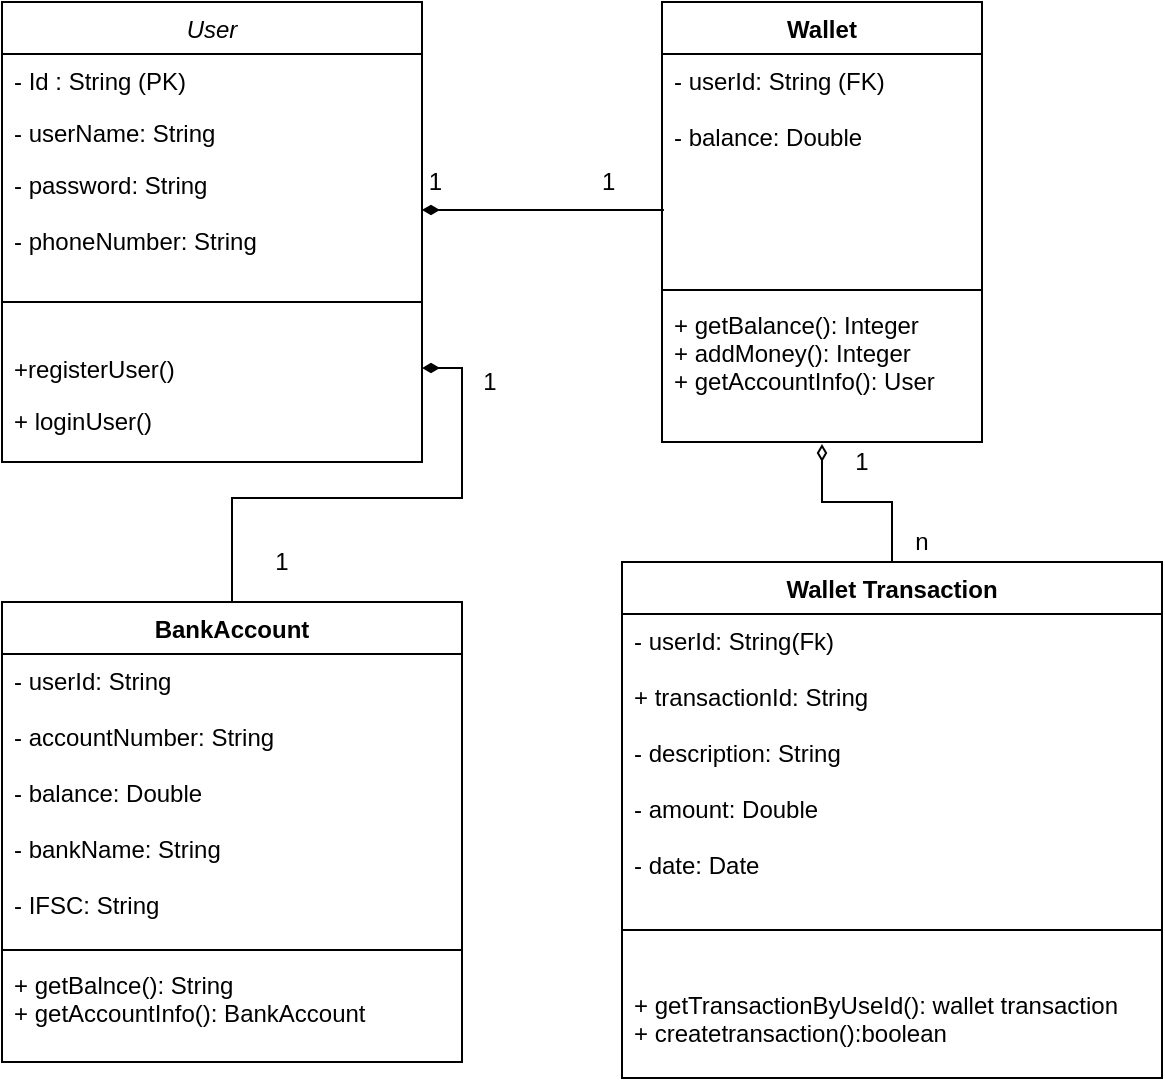 <mxfile version="13.6.2" type="device"><diagram id="C5RBs43oDa-KdzZeNtuy" name="Page-1"><mxGraphModel dx="852" dy="504" grid="1" gridSize="10" guides="1" tooltips="1" connect="1" arrows="1" fold="1" page="1" pageScale="1" pageWidth="827" pageHeight="1169" math="0" shadow="0"><root><mxCell id="WIyWlLk6GJQsqaUBKTNV-0"/><mxCell id="WIyWlLk6GJQsqaUBKTNV-1" parent="WIyWlLk6GJQsqaUBKTNV-0"/><mxCell id="zkfFHV4jXpPFQw0GAbJ--0" value="User" style="swimlane;fontStyle=2;align=center;verticalAlign=top;childLayout=stackLayout;horizontal=1;startSize=26;horizontalStack=0;resizeParent=1;resizeLast=0;collapsible=1;marginBottom=0;rounded=0;shadow=0;strokeWidth=1;" parent="WIyWlLk6GJQsqaUBKTNV-1" vertex="1"><mxGeometry x="170" y="110" width="210" height="230" as="geometry"><mxRectangle x="220" y="120" width="160" height="26" as="alternateBounds"/></mxGeometry></mxCell><mxCell id="zkfFHV4jXpPFQw0GAbJ--1" value="- Id : String (PK)" style="text;align=left;verticalAlign=top;spacingLeft=4;spacingRight=4;overflow=hidden;rotatable=0;points=[[0,0.5],[1,0.5]];portConstraint=eastwest;" parent="zkfFHV4jXpPFQw0GAbJ--0" vertex="1"><mxGeometry y="26" width="210" height="26" as="geometry"/></mxCell><mxCell id="zkfFHV4jXpPFQw0GAbJ--2" value="- userName: String" style="text;align=left;verticalAlign=top;spacingLeft=4;spacingRight=4;overflow=hidden;rotatable=0;points=[[0,0.5],[1,0.5]];portConstraint=eastwest;rounded=0;shadow=0;html=0;" parent="zkfFHV4jXpPFQw0GAbJ--0" vertex="1"><mxGeometry y="52" width="210" height="26" as="geometry"/></mxCell><mxCell id="zkfFHV4jXpPFQw0GAbJ--3" value="- password: String&#10;&#10;- phoneNumber: String&#10;&#10;" style="text;align=left;verticalAlign=top;spacingLeft=4;spacingRight=4;overflow=hidden;rotatable=0;points=[[0,0.5],[1,0.5]];portConstraint=eastwest;rounded=0;shadow=0;html=0;" parent="zkfFHV4jXpPFQw0GAbJ--0" vertex="1"><mxGeometry y="78" width="210" height="52" as="geometry"/></mxCell><mxCell id="zkfFHV4jXpPFQw0GAbJ--4" value="" style="line;html=1;strokeWidth=1;align=left;verticalAlign=middle;spacingTop=-1;spacingLeft=3;spacingRight=3;rotatable=0;labelPosition=right;points=[];portConstraint=eastwest;" parent="zkfFHV4jXpPFQw0GAbJ--0" vertex="1"><mxGeometry y="130" width="210" height="40" as="geometry"/></mxCell><mxCell id="zkfFHV4jXpPFQw0GAbJ--5" value="+registerUser()&#10;" style="text;align=left;verticalAlign=top;spacingLeft=4;spacingRight=4;overflow=hidden;rotatable=0;points=[[0,0.5],[1,0.5]];portConstraint=eastwest;" parent="zkfFHV4jXpPFQw0GAbJ--0" vertex="1"><mxGeometry y="170" width="210" height="26" as="geometry"/></mxCell><mxCell id="8zsoNKCzWBQbTGvjZarK-1" value="+ loginUser()" style="text;align=left;verticalAlign=top;spacingLeft=4;spacingRight=4;overflow=hidden;rotatable=0;points=[[0,0.5],[1,0.5]];portConstraint=eastwest;" parent="zkfFHV4jXpPFQw0GAbJ--0" vertex="1"><mxGeometry y="196" width="210" height="34" as="geometry"/></mxCell><mxCell id="8zsoNKCzWBQbTGvjZarK-2" value="Wallet" style="swimlane;fontStyle=1;align=center;verticalAlign=top;childLayout=stackLayout;horizontal=1;startSize=26;horizontalStack=0;resizeParent=1;resizeParentMax=0;resizeLast=0;collapsible=1;marginBottom=0;" parent="WIyWlLk6GJQsqaUBKTNV-1" vertex="1"><mxGeometry x="500" y="110" width="160" height="220" as="geometry"/></mxCell><mxCell id="8zsoNKCzWBQbTGvjZarK-3" value="- userId: String (FK)&#10;&#10;- balance: Double" style="text;strokeColor=none;fillColor=none;align=left;verticalAlign=top;spacingLeft=4;spacingRight=4;overflow=hidden;rotatable=0;points=[[0,0.5],[1,0.5]];portConstraint=eastwest;" parent="8zsoNKCzWBQbTGvjZarK-2" vertex="1"><mxGeometry y="26" width="160" height="114" as="geometry"/></mxCell><mxCell id="8zsoNKCzWBQbTGvjZarK-4" value="" style="line;strokeWidth=1;fillColor=none;align=left;verticalAlign=middle;spacingTop=-1;spacingLeft=3;spacingRight=3;rotatable=0;labelPosition=right;points=[];portConstraint=eastwest;" parent="8zsoNKCzWBQbTGvjZarK-2" vertex="1"><mxGeometry y="140" width="160" height="8" as="geometry"/></mxCell><mxCell id="8zsoNKCzWBQbTGvjZarK-5" value="+ getBalance(): Integer&#10;+ addMoney(): Integer&#10;+ getAccountInfo(): User" style="text;strokeColor=none;fillColor=none;align=left;verticalAlign=top;spacingLeft=4;spacingRight=4;overflow=hidden;rotatable=0;points=[[0,0.5],[1,0.5]];portConstraint=eastwest;" parent="8zsoNKCzWBQbTGvjZarK-2" vertex="1"><mxGeometry y="148" width="160" height="72" as="geometry"/></mxCell><mxCell id="8zsoNKCzWBQbTGvjZarK-9" value="Wallet Transaction" style="swimlane;fontStyle=1;align=center;verticalAlign=top;childLayout=stackLayout;horizontal=1;startSize=26;horizontalStack=0;resizeParent=1;resizeParentMax=0;resizeLast=0;collapsible=1;marginBottom=0;" parent="WIyWlLk6GJQsqaUBKTNV-1" vertex="1"><mxGeometry x="480" y="390" width="270" height="258" as="geometry"/></mxCell><mxCell id="8zsoNKCzWBQbTGvjZarK-10" value="- userId: String(Fk)&#10;&#10;+ transactionId: String&#10;&#10;- description: String&#10;&#10;- amount: Double&#10;&#10;- date: Date" style="text;strokeColor=none;fillColor=none;align=left;verticalAlign=top;spacingLeft=4;spacingRight=4;overflow=hidden;rotatable=0;points=[[0,0.5],[1,0.5]];portConstraint=eastwest;" parent="8zsoNKCzWBQbTGvjZarK-9" vertex="1"><mxGeometry y="26" width="270" height="134" as="geometry"/></mxCell><mxCell id="8zsoNKCzWBQbTGvjZarK-11" value="" style="line;strokeWidth=1;fillColor=none;align=left;verticalAlign=middle;spacingTop=-1;spacingLeft=3;spacingRight=3;rotatable=0;labelPosition=right;points=[];portConstraint=eastwest;" parent="8zsoNKCzWBQbTGvjZarK-9" vertex="1"><mxGeometry y="160" width="270" height="48" as="geometry"/></mxCell><mxCell id="8zsoNKCzWBQbTGvjZarK-12" value="+ getTransactionByUseId(): wallet transaction&#10;+ createtransaction():boolean" style="text;strokeColor=none;fillColor=none;align=left;verticalAlign=top;spacingLeft=4;spacingRight=4;overflow=hidden;rotatable=0;points=[[0,0.5],[1,0.5]];portConstraint=eastwest;" parent="8zsoNKCzWBQbTGvjZarK-9" vertex="1"><mxGeometry y="208" width="270" height="50" as="geometry"/></mxCell><mxCell id="8zsoNKCzWBQbTGvjZarK-16" style="edgeStyle=orthogonalEdgeStyle;rounded=0;orthogonalLoop=1;jettySize=auto;html=1;exitX=0.5;exitY=0;exitDx=0;exitDy=0;endArrow=diamondThin;endFill=0;entryX=0.5;entryY=1.014;entryDx=0;entryDy=0;entryPerimeter=0;" parent="WIyWlLk6GJQsqaUBKTNV-1" source="8zsoNKCzWBQbTGvjZarK-9" target="8zsoNKCzWBQbTGvjZarK-5" edge="1"><mxGeometry relative="1" as="geometry"><mxPoint x="580" y="340" as="targetPoint"/></mxGeometry></mxCell><mxCell id="8zsoNKCzWBQbTGvjZarK-17" value="BankAccount&#10;" style="swimlane;fontStyle=1;align=center;verticalAlign=top;childLayout=stackLayout;horizontal=1;startSize=26;horizontalStack=0;resizeParent=1;resizeParentMax=0;resizeLast=0;collapsible=1;marginBottom=0;" parent="WIyWlLk6GJQsqaUBKTNV-1" vertex="1"><mxGeometry x="170" y="410" width="230" height="230" as="geometry"/></mxCell><mxCell id="8zsoNKCzWBQbTGvjZarK-18" value="- userId: String&#10;&#10;- accountNumber: String&#10;&#10;- balance: Double&#10;&#10;- bankName: String&#10;&#10;- IFSC: String" style="text;strokeColor=none;fillColor=none;align=left;verticalAlign=top;spacingLeft=4;spacingRight=4;overflow=hidden;rotatable=0;points=[[0,0.5],[1,0.5]];portConstraint=eastwest;" parent="8zsoNKCzWBQbTGvjZarK-17" vertex="1"><mxGeometry y="26" width="230" height="144" as="geometry"/></mxCell><mxCell id="8zsoNKCzWBQbTGvjZarK-19" value="" style="line;strokeWidth=1;fillColor=none;align=left;verticalAlign=middle;spacingTop=-1;spacingLeft=3;spacingRight=3;rotatable=0;labelPosition=right;points=[];portConstraint=eastwest;" parent="8zsoNKCzWBQbTGvjZarK-17" vertex="1"><mxGeometry y="170" width="230" height="8" as="geometry"/></mxCell><mxCell id="8zsoNKCzWBQbTGvjZarK-20" value="+ getBalnce(): String&#10;+ getAccountInfo(): BankAccount" style="text;strokeColor=none;fillColor=none;align=left;verticalAlign=top;spacingLeft=4;spacingRight=4;overflow=hidden;rotatable=0;points=[[0,0.5],[1,0.5]];portConstraint=eastwest;" parent="8zsoNKCzWBQbTGvjZarK-17" vertex="1"><mxGeometry y="178" width="230" height="52" as="geometry"/></mxCell><mxCell id="8zsoNKCzWBQbTGvjZarK-21" style="edgeStyle=orthogonalEdgeStyle;rounded=0;orthogonalLoop=1;jettySize=auto;html=1;endArrow=diamondThin;endFill=1;" parent="WIyWlLk6GJQsqaUBKTNV-1" source="8zsoNKCzWBQbTGvjZarK-17" target="zkfFHV4jXpPFQw0GAbJ--5" edge="1"><mxGeometry relative="1" as="geometry"/></mxCell><mxCell id="LPyudWWyWh_FsILgZmyW-0" value="1&amp;nbsp; &amp;nbsp; &amp;nbsp; &amp;nbsp; &amp;nbsp; &amp;nbsp; &amp;nbsp; &amp;nbsp; &amp;nbsp; &amp;nbsp; &amp;nbsp; &amp;nbsp; 1" style="text;html=1;strokeColor=none;fillColor=none;align=center;verticalAlign=middle;whiteSpace=wrap;rounded=0;" vertex="1" parent="WIyWlLk6GJQsqaUBKTNV-1"><mxGeometry x="370" y="190" width="120" height="20" as="geometry"/></mxCell><mxCell id="LPyudWWyWh_FsILgZmyW-1" value="1" style="text;html=1;strokeColor=none;fillColor=none;align=center;verticalAlign=middle;whiteSpace=wrap;rounded=0;" vertex="1" parent="WIyWlLk6GJQsqaUBKTNV-1"><mxGeometry x="394" y="290" width="40" height="20" as="geometry"/></mxCell><mxCell id="LPyudWWyWh_FsILgZmyW-2" value="1" style="text;html=1;strokeColor=none;fillColor=none;align=center;verticalAlign=middle;whiteSpace=wrap;rounded=0;" vertex="1" parent="WIyWlLk6GJQsqaUBKTNV-1"><mxGeometry x="290" y="380" width="40" height="20" as="geometry"/></mxCell><mxCell id="LPyudWWyWh_FsILgZmyW-3" value="1" style="text;html=1;strokeColor=none;fillColor=none;align=center;verticalAlign=middle;whiteSpace=wrap;rounded=0;" vertex="1" parent="WIyWlLk6GJQsqaUBKTNV-1"><mxGeometry x="590" y="330" width="20" height="20" as="geometry"/></mxCell><mxCell id="LPyudWWyWh_FsILgZmyW-4" value="n" style="text;html=1;strokeColor=none;fillColor=none;align=center;verticalAlign=middle;whiteSpace=wrap;rounded=0;" vertex="1" parent="WIyWlLk6GJQsqaUBKTNV-1"><mxGeometry x="610" y="370" width="40" height="20" as="geometry"/></mxCell><mxCell id="8zsoNKCzWBQbTGvjZarK-8" style="edgeStyle=orthogonalEdgeStyle;rounded=0;orthogonalLoop=1;jettySize=auto;html=1;endArrow=diamondThin;endFill=1;exitX=0.006;exitY=0.684;exitDx=0;exitDy=0;exitPerimeter=0;" parent="WIyWlLk6GJQsqaUBKTNV-1" source="8zsoNKCzWBQbTGvjZarK-3" target="zkfFHV4jXpPFQw0GAbJ--3" edge="1"><mxGeometry relative="1" as="geometry"/></mxCell></root></mxGraphModel></diagram></mxfile>